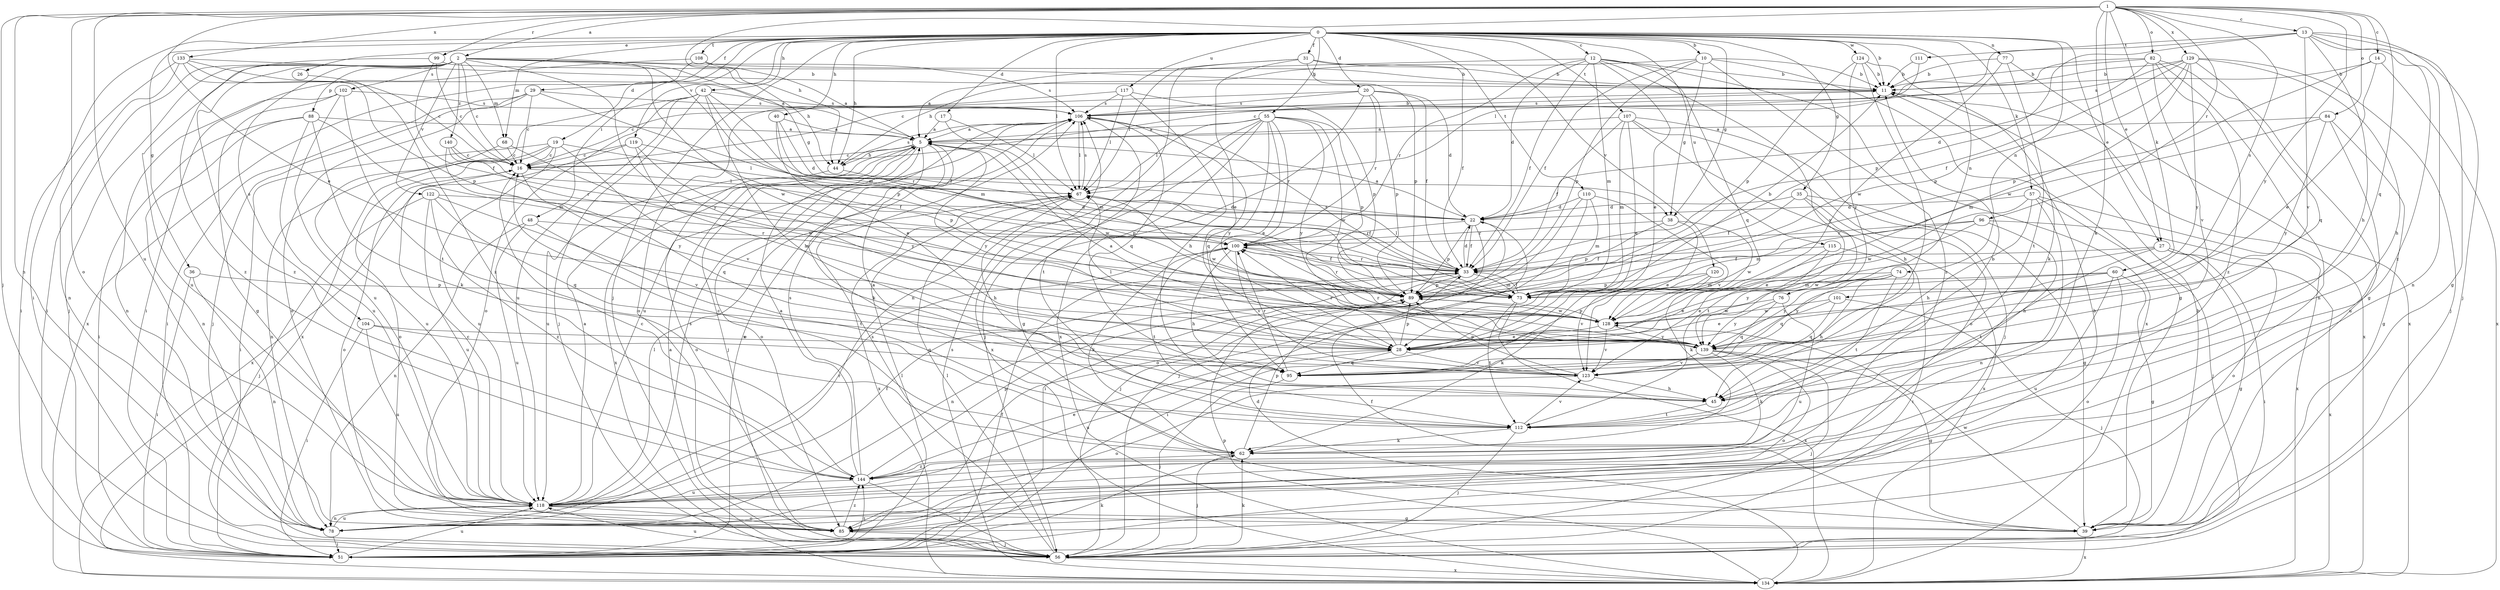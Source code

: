 strict digraph  {
0;
1;
2;
5;
10;
11;
12;
13;
14;
16;
17;
19;
20;
22;
26;
27;
28;
29;
31;
33;
35;
36;
38;
39;
40;
42;
44;
45;
48;
51;
55;
56;
57;
60;
62;
67;
68;
73;
74;
76;
77;
78;
82;
84;
85;
88;
89;
95;
96;
99;
100;
101;
102;
104;
106;
107;
108;
110;
111;
112;
115;
117;
118;
119;
120;
122;
123;
124;
128;
129;
133;
134;
139;
140;
144;
0 -> 10  [label=b];
0 -> 11  [label=b];
0 -> 12  [label=c];
0 -> 17  [label=d];
0 -> 19  [label=d];
0 -> 20  [label=d];
0 -> 26  [label=e];
0 -> 27  [label=e];
0 -> 29  [label=f];
0 -> 31  [label=f];
0 -> 35  [label=g];
0 -> 36  [label=g];
0 -> 38  [label=g];
0 -> 40  [label=h];
0 -> 42  [label=h];
0 -> 44  [label=h];
0 -> 48  [label=i];
0 -> 51  [label=i];
0 -> 55  [label=j];
0 -> 56  [label=j];
0 -> 57  [label=k];
0 -> 67  [label=l];
0 -> 68  [label=m];
0 -> 74  [label=n];
0 -> 76  [label=n];
0 -> 77  [label=n];
0 -> 107  [label=t];
0 -> 108  [label=t];
0 -> 110  [label=t];
0 -> 115  [label=u];
0 -> 117  [label=u];
0 -> 119  [label=v];
0 -> 120  [label=v];
0 -> 124  [label=w];
1 -> 2  [label=a];
1 -> 13  [label=c];
1 -> 14  [label=c];
1 -> 27  [label=e];
1 -> 28  [label=e];
1 -> 44  [label=h];
1 -> 56  [label=j];
1 -> 60  [label=k];
1 -> 62  [label=k];
1 -> 78  [label=n];
1 -> 82  [label=o];
1 -> 84  [label=o];
1 -> 85  [label=o];
1 -> 95  [label=q];
1 -> 96  [label=r];
1 -> 99  [label=r];
1 -> 101  [label=s];
1 -> 118  [label=u];
1 -> 129  [label=x];
1 -> 133  [label=x];
1 -> 139  [label=y];
2 -> 16  [label=c];
2 -> 38  [label=g];
2 -> 44  [label=h];
2 -> 51  [label=i];
2 -> 56  [label=j];
2 -> 68  [label=m];
2 -> 73  [label=m];
2 -> 88  [label=p];
2 -> 102  [label=s];
2 -> 104  [label=s];
2 -> 106  [label=s];
2 -> 118  [label=u];
2 -> 122  [label=v];
2 -> 128  [label=w];
2 -> 139  [label=y];
2 -> 140  [label=z];
2 -> 144  [label=z];
5 -> 16  [label=c];
5 -> 44  [label=h];
5 -> 56  [label=j];
5 -> 62  [label=k];
5 -> 85  [label=o];
5 -> 118  [label=u];
5 -> 128  [label=w];
5 -> 134  [label=x];
5 -> 139  [label=y];
10 -> 11  [label=b];
10 -> 33  [label=f];
10 -> 38  [label=g];
10 -> 39  [label=g];
10 -> 44  [label=h];
10 -> 89  [label=p];
10 -> 144  [label=z];
11 -> 106  [label=s];
11 -> 134  [label=x];
12 -> 5  [label=a];
12 -> 11  [label=b];
12 -> 22  [label=d];
12 -> 28  [label=e];
12 -> 33  [label=f];
12 -> 73  [label=m];
12 -> 95  [label=q];
12 -> 100  [label=r];
12 -> 123  [label=v];
12 -> 134  [label=x];
13 -> 39  [label=g];
13 -> 45  [label=h];
13 -> 56  [label=j];
13 -> 67  [label=l];
13 -> 78  [label=n];
13 -> 89  [label=p];
13 -> 111  [label=t];
13 -> 123  [label=v];
13 -> 144  [label=z];
14 -> 11  [label=b];
14 -> 28  [label=e];
14 -> 89  [label=p];
14 -> 134  [label=x];
16 -> 67  [label=l];
16 -> 85  [label=o];
16 -> 95  [label=q];
17 -> 5  [label=a];
17 -> 67  [label=l];
17 -> 73  [label=m];
19 -> 16  [label=c];
19 -> 51  [label=i];
19 -> 67  [label=l];
19 -> 78  [label=n];
19 -> 85  [label=o];
19 -> 118  [label=u];
19 -> 123  [label=v];
20 -> 16  [label=c];
20 -> 22  [label=d];
20 -> 33  [label=f];
20 -> 89  [label=p];
20 -> 100  [label=r];
20 -> 106  [label=s];
20 -> 134  [label=x];
22 -> 5  [label=a];
22 -> 33  [label=f];
22 -> 51  [label=i];
22 -> 56  [label=j];
22 -> 89  [label=p];
22 -> 100  [label=r];
26 -> 144  [label=z];
27 -> 33  [label=f];
27 -> 39  [label=g];
27 -> 51  [label=i];
27 -> 112  [label=t];
27 -> 128  [label=w];
27 -> 134  [label=x];
28 -> 67  [label=l];
28 -> 89  [label=p];
28 -> 95  [label=q];
28 -> 100  [label=r];
28 -> 118  [label=u];
28 -> 123  [label=v];
29 -> 16  [label=c];
29 -> 51  [label=i];
29 -> 56  [label=j];
29 -> 73  [label=m];
29 -> 85  [label=o];
29 -> 106  [label=s];
31 -> 11  [label=b];
31 -> 28  [label=e];
31 -> 33  [label=f];
31 -> 67  [label=l];
31 -> 78  [label=n];
31 -> 89  [label=p];
33 -> 22  [label=d];
33 -> 67  [label=l];
33 -> 73  [label=m];
33 -> 78  [label=n];
33 -> 89  [label=p];
33 -> 100  [label=r];
35 -> 22  [label=d];
35 -> 33  [label=f];
35 -> 39  [label=g];
35 -> 112  [label=t];
35 -> 134  [label=x];
36 -> 51  [label=i];
36 -> 78  [label=n];
36 -> 89  [label=p];
38 -> 28  [label=e];
38 -> 89  [label=p];
38 -> 100  [label=r];
38 -> 128  [label=w];
39 -> 11  [label=b];
39 -> 33  [label=f];
39 -> 128  [label=w];
39 -> 134  [label=x];
40 -> 5  [label=a];
40 -> 22  [label=d];
40 -> 28  [label=e];
40 -> 100  [label=r];
42 -> 33  [label=f];
42 -> 45  [label=h];
42 -> 56  [label=j];
42 -> 85  [label=o];
42 -> 89  [label=p];
42 -> 106  [label=s];
42 -> 118  [label=u];
42 -> 134  [label=x];
44 -> 85  [label=o];
44 -> 89  [label=p];
44 -> 106  [label=s];
45 -> 112  [label=t];
48 -> 78  [label=n];
48 -> 100  [label=r];
48 -> 112  [label=t];
48 -> 118  [label=u];
51 -> 33  [label=f];
51 -> 62  [label=k];
51 -> 67  [label=l];
51 -> 106  [label=s];
51 -> 118  [label=u];
51 -> 144  [label=z];
55 -> 5  [label=a];
55 -> 28  [label=e];
55 -> 39  [label=g];
55 -> 56  [label=j];
55 -> 67  [label=l];
55 -> 89  [label=p];
55 -> 95  [label=q];
55 -> 100  [label=r];
55 -> 128  [label=w];
55 -> 134  [label=x];
55 -> 139  [label=y];
56 -> 5  [label=a];
56 -> 62  [label=k];
56 -> 67  [label=l];
56 -> 106  [label=s];
56 -> 118  [label=u];
56 -> 134  [label=x];
57 -> 22  [label=d];
57 -> 45  [label=h];
57 -> 56  [label=j];
57 -> 78  [label=n];
57 -> 128  [label=w];
57 -> 134  [label=x];
60 -> 28  [label=e];
60 -> 39  [label=g];
60 -> 73  [label=m];
60 -> 85  [label=o];
60 -> 118  [label=u];
60 -> 139  [label=y];
62 -> 16  [label=c];
62 -> 56  [label=j];
62 -> 89  [label=p];
62 -> 144  [label=z];
67 -> 22  [label=d];
67 -> 33  [label=f];
67 -> 45  [label=h];
67 -> 106  [label=s];
67 -> 128  [label=w];
67 -> 134  [label=x];
68 -> 16  [label=c];
68 -> 118  [label=u];
68 -> 128  [label=w];
73 -> 11  [label=b];
73 -> 33  [label=f];
73 -> 106  [label=s];
73 -> 112  [label=t];
73 -> 134  [label=x];
74 -> 28  [label=e];
74 -> 45  [label=h];
74 -> 73  [label=m];
74 -> 95  [label=q];
74 -> 112  [label=t];
74 -> 139  [label=y];
76 -> 95  [label=q];
76 -> 118  [label=u];
76 -> 128  [label=w];
76 -> 139  [label=y];
77 -> 11  [label=b];
77 -> 112  [label=t];
77 -> 128  [label=w];
77 -> 134  [label=x];
78 -> 51  [label=i];
78 -> 106  [label=s];
78 -> 118  [label=u];
82 -> 11  [label=b];
82 -> 16  [label=c];
82 -> 22  [label=d];
82 -> 39  [label=g];
82 -> 78  [label=n];
82 -> 123  [label=v];
82 -> 144  [label=z];
84 -> 5  [label=a];
84 -> 39  [label=g];
84 -> 73  [label=m];
84 -> 118  [label=u];
84 -> 139  [label=y];
85 -> 11  [label=b];
85 -> 56  [label=j];
85 -> 144  [label=z];
88 -> 5  [label=a];
88 -> 51  [label=i];
88 -> 62  [label=k];
88 -> 73  [label=m];
88 -> 78  [label=n];
88 -> 118  [label=u];
89 -> 100  [label=r];
89 -> 128  [label=w];
95 -> 56  [label=j];
95 -> 100  [label=r];
96 -> 28  [label=e];
96 -> 45  [label=h];
96 -> 73  [label=m];
96 -> 85  [label=o];
96 -> 100  [label=r];
99 -> 11  [label=b];
99 -> 16  [label=c];
99 -> 33  [label=f];
99 -> 144  [label=z];
100 -> 33  [label=f];
100 -> 45  [label=h];
100 -> 62  [label=k];
100 -> 112  [label=t];
100 -> 123  [label=v];
101 -> 28  [label=e];
101 -> 56  [label=j];
101 -> 95  [label=q];
101 -> 128  [label=w];
102 -> 39  [label=g];
102 -> 78  [label=n];
102 -> 106  [label=s];
102 -> 112  [label=t];
102 -> 118  [label=u];
104 -> 28  [label=e];
104 -> 51  [label=i];
104 -> 95  [label=q];
104 -> 118  [label=u];
106 -> 5  [label=a];
106 -> 11  [label=b];
106 -> 67  [label=l];
106 -> 95  [label=q];
106 -> 112  [label=t];
106 -> 118  [label=u];
106 -> 139  [label=y];
107 -> 5  [label=a];
107 -> 28  [label=e];
107 -> 33  [label=f];
107 -> 45  [label=h];
107 -> 56  [label=j];
107 -> 73  [label=m];
107 -> 85  [label=o];
108 -> 5  [label=a];
108 -> 11  [label=b];
108 -> 51  [label=i];
108 -> 134  [label=x];
110 -> 22  [label=d];
110 -> 56  [label=j];
110 -> 73  [label=m];
110 -> 85  [label=o];
110 -> 123  [label=v];
111 -> 11  [label=b];
111 -> 16  [label=c];
112 -> 5  [label=a];
112 -> 11  [label=b];
112 -> 56  [label=j];
112 -> 62  [label=k];
112 -> 123  [label=v];
115 -> 33  [label=f];
115 -> 51  [label=i];
115 -> 62  [label=k];
115 -> 139  [label=y];
117 -> 45  [label=h];
117 -> 67  [label=l];
117 -> 85  [label=o];
117 -> 89  [label=p];
117 -> 106  [label=s];
118 -> 5  [label=a];
118 -> 16  [label=c];
118 -> 33  [label=f];
118 -> 39  [label=g];
118 -> 67  [label=l];
118 -> 78  [label=n];
118 -> 85  [label=o];
118 -> 100  [label=r];
119 -> 16  [label=c];
119 -> 28  [label=e];
119 -> 89  [label=p];
119 -> 134  [label=x];
119 -> 139  [label=y];
120 -> 51  [label=i];
120 -> 62  [label=k];
120 -> 89  [label=p];
120 -> 123  [label=v];
122 -> 22  [label=d];
122 -> 56  [label=j];
122 -> 95  [label=q];
122 -> 118  [label=u];
122 -> 123  [label=v];
122 -> 144  [label=z];
123 -> 45  [label=h];
123 -> 85  [label=o];
123 -> 89  [label=p];
124 -> 11  [label=b];
124 -> 62  [label=k];
124 -> 89  [label=p];
124 -> 123  [label=v];
124 -> 139  [label=y];
128 -> 28  [label=e];
128 -> 89  [label=p];
128 -> 123  [label=v];
128 -> 139  [label=y];
129 -> 11  [label=b];
129 -> 33  [label=f];
129 -> 45  [label=h];
129 -> 56  [label=j];
129 -> 89  [label=p];
129 -> 95  [label=q];
129 -> 106  [label=s];
129 -> 128  [label=w];
129 -> 139  [label=y];
133 -> 5  [label=a];
133 -> 11  [label=b];
133 -> 16  [label=c];
133 -> 51  [label=i];
133 -> 78  [label=n];
133 -> 89  [label=p];
134 -> 22  [label=d];
134 -> 89  [label=p];
134 -> 106  [label=s];
139 -> 5  [label=a];
139 -> 39  [label=g];
139 -> 56  [label=j];
139 -> 62  [label=k];
139 -> 85  [label=o];
139 -> 100  [label=r];
139 -> 123  [label=v];
140 -> 16  [label=c];
140 -> 33  [label=f];
140 -> 100  [label=r];
140 -> 139  [label=y];
144 -> 5  [label=a];
144 -> 16  [label=c];
144 -> 28  [label=e];
144 -> 56  [label=j];
144 -> 89  [label=p];
144 -> 106  [label=s];
144 -> 118  [label=u];
}
